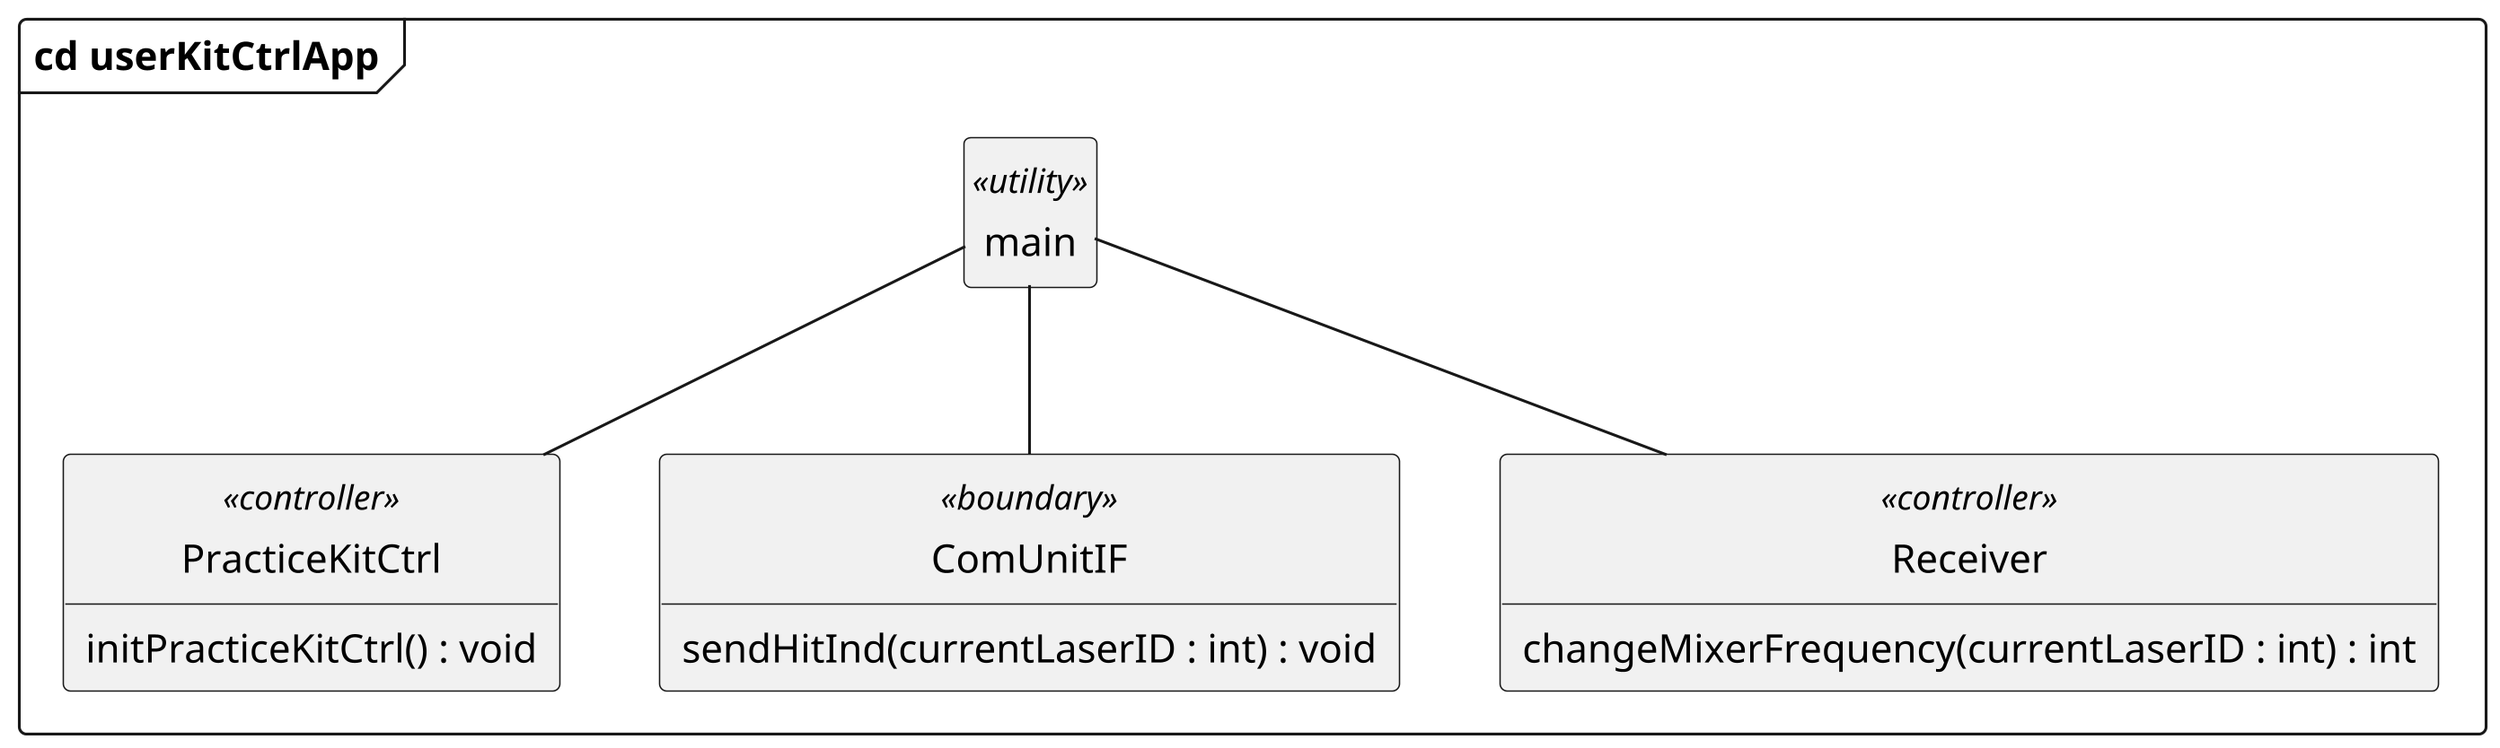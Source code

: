 @startuml practiceKitCtrlApp_cd

skinparam {
    monochrome true
    dpi 300
    padding 2
    packageStyle rectangle
    packageStyle frame
    shadowing false
    classAttributeIconSize 0
}
hide circle
hide empty members

frame "cd userKitCtrlApp" {

    class main <<utility>> {
    }

    class PracticeKitCtrl <<controller>> {
        initPracticeKitCtrl() : void
    }

    class ComUnitIF <<boundary>> {
        sendHitInd(currentLaserID : int) : void
    }

    class Receiver <<controller>> {
        changeMixerFrequency(currentLaserID : int) : int
    }
}

main -- PracticeKitCtrl
main -- Receiver
main -- ComUnitIF

@enduml